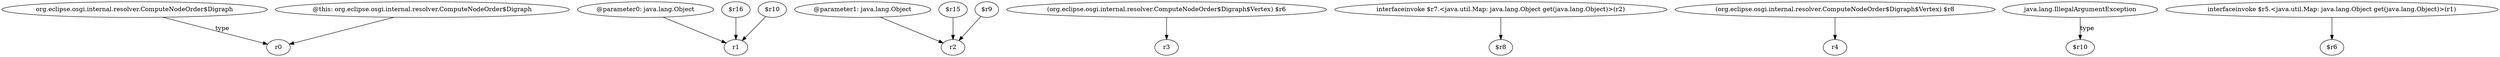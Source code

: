 digraph g {
0[label="org.eclipse.osgi.internal.resolver.ComputeNodeOrder$Digraph"]
1[label="r0"]
0->1[label="type"]
2[label="@parameter0: java.lang.Object"]
3[label="r1"]
2->3[label=""]
4[label="$r16"]
4->3[label=""]
5[label="@parameter1: java.lang.Object"]
6[label="r2"]
5->6[label=""]
7[label="$r10"]
7->3[label=""]
8[label="@this: org.eclipse.osgi.internal.resolver.ComputeNodeOrder$Digraph"]
8->1[label=""]
9[label="(org.eclipse.osgi.internal.resolver.ComputeNodeOrder$Digraph$Vertex) $r6"]
10[label="r3"]
9->10[label=""]
11[label="interfaceinvoke $r7.<java.util.Map: java.lang.Object get(java.lang.Object)>(r2)"]
12[label="$r8"]
11->12[label=""]
13[label="$r15"]
13->6[label=""]
14[label="$r9"]
14->6[label=""]
15[label="(org.eclipse.osgi.internal.resolver.ComputeNodeOrder$Digraph$Vertex) $r8"]
16[label="r4"]
15->16[label=""]
17[label="java.lang.IllegalArgumentException"]
18[label="$r10"]
17->18[label="type"]
19[label="interfaceinvoke $r5.<java.util.Map: java.lang.Object get(java.lang.Object)>(r1)"]
20[label="$r6"]
19->20[label=""]
}